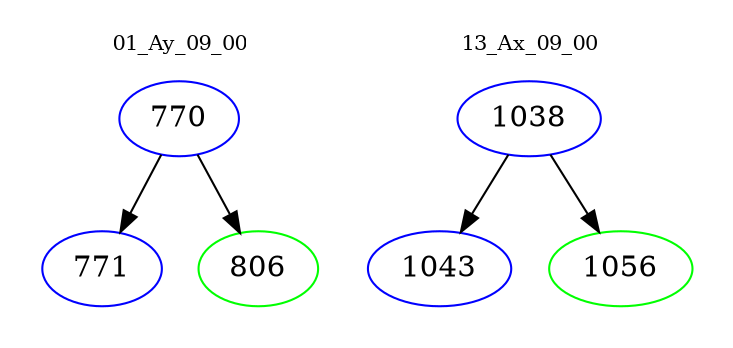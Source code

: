 digraph{
subgraph cluster_0 {
color = white
label = "01_Ay_09_00";
fontsize=10;
T0_770 [label="770", color="blue"]
T0_770 -> T0_771 [color="black"]
T0_771 [label="771", color="blue"]
T0_770 -> T0_806 [color="black"]
T0_806 [label="806", color="green"]
}
subgraph cluster_1 {
color = white
label = "13_Ax_09_00";
fontsize=10;
T1_1038 [label="1038", color="blue"]
T1_1038 -> T1_1043 [color="black"]
T1_1043 [label="1043", color="blue"]
T1_1038 -> T1_1056 [color="black"]
T1_1056 [label="1056", color="green"]
}
}
